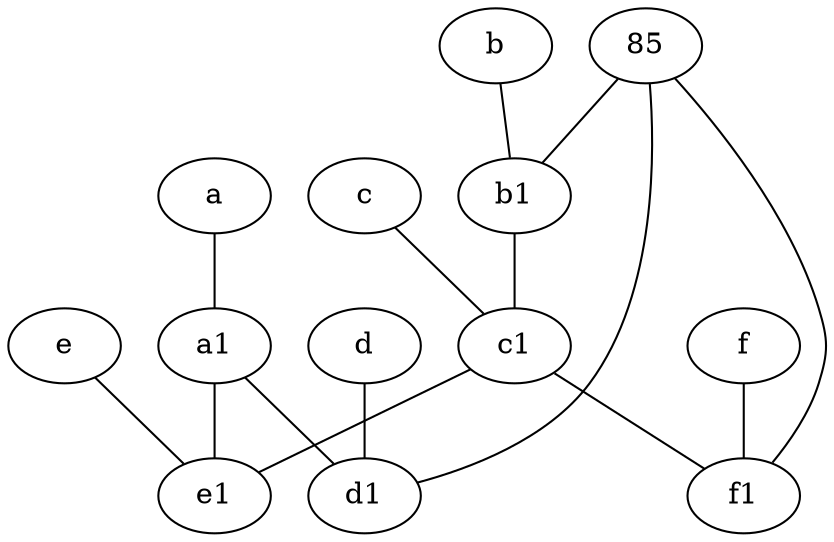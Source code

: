 graph {
	node [labelfontsize=50]
	e [labelfontsize=50 pos="7,9!"]
	a [labelfontsize=50 pos="8,2!"]
	b1 [labelfontsize=50 pos="9,4!"]
	a1 [labelfontsize=50 pos="8,3!"]
	c1 [labelfontsize=50 pos="4.5,3!"]
	e1 [labelfontsize=50 pos="7,7!"]
	c [labelfontsize=50 pos="4.5,2!"]
	d1 [labelfontsize=50 pos="3,5!"]
	d [labelfontsize=50 pos="2,5!"]
	b [labelfontsize=50 pos="10,4!"]
	f [labelfontsize=50 pos="3,9!"]
	85 [labelfontsize=50]
	f1 [labelfontsize=50 pos="3,8!"]
	c1 -- f1
	a1 -- e1
	d -- d1
	a -- a1
	c1 -- e1
	85 -- b1
	e -- e1
	b1 -- c1
	a1 -- d1
	85 -- f1
	b -- b1
	85 -- d1
	f -- f1
	c -- c1
}
